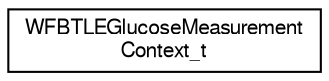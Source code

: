 digraph "Graphical Class Hierarchy"
{
  edge [fontname="FreeSans",fontsize="10",labelfontname="FreeSans",labelfontsize="10"];
  node [fontname="FreeSans",fontsize="10",shape=record];
  rankdir="LR";
  Node1 [label="WFBTLEGlucoseMeasurement\lContext_t",height=0.2,width=0.4,color="black", fillcolor="white", style="filled",URL="$struct_w_f_b_t_l_e_glucose_measurement_context__t.html",tooltip="Represents the context of a glucose measurement. "];
}
